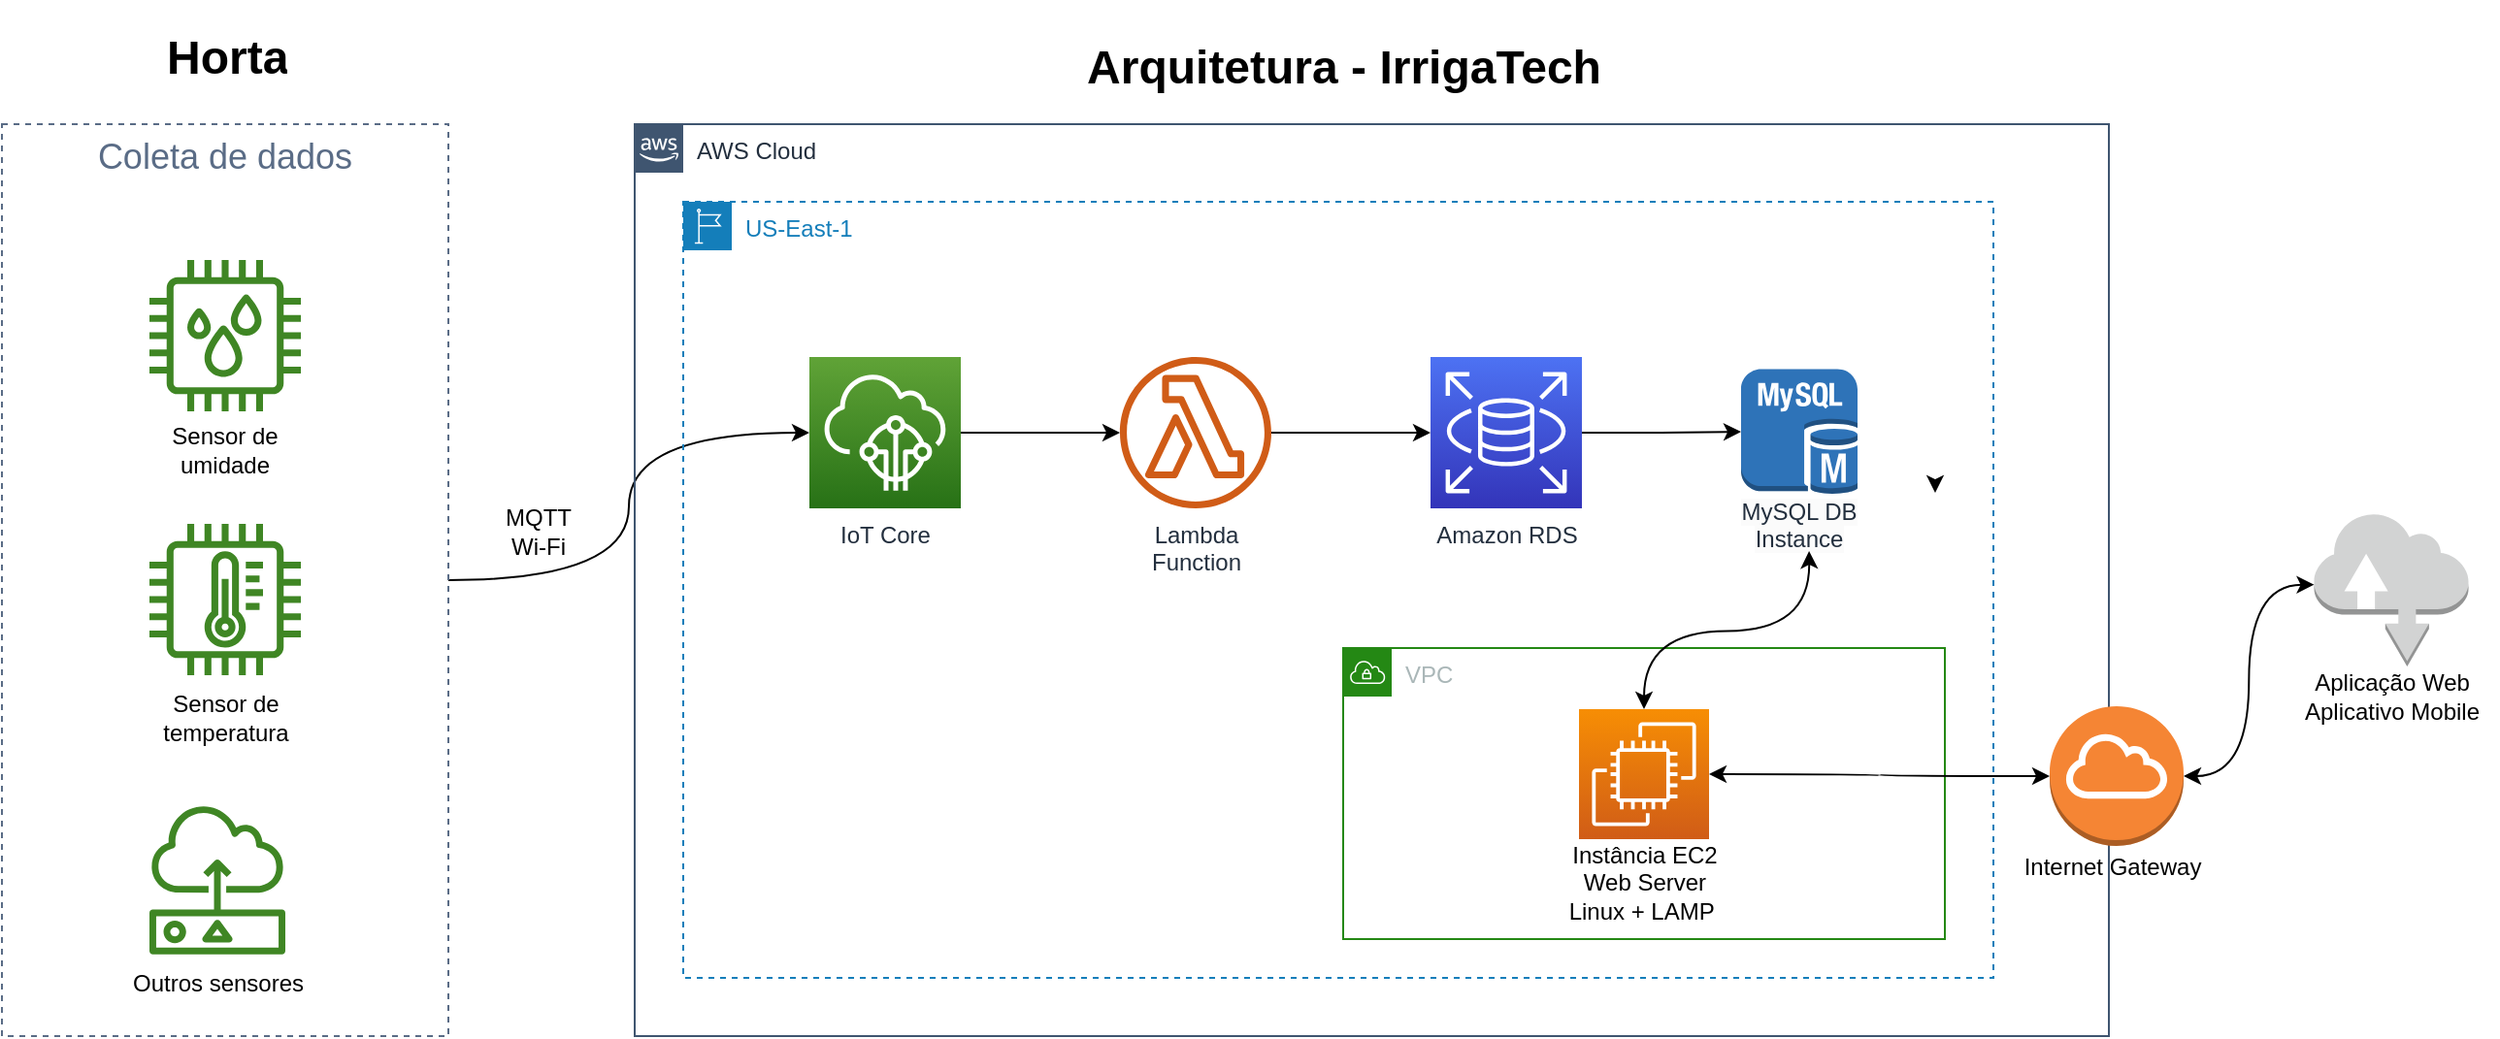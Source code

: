<mxfile version="21.6.6" type="github">
  <diagram id="Ht1M8jgEwFfnCIfOTk4-" name="Page-1">
    <mxGraphModel dx="1509" dy="3289" grid="1" gridSize="10" guides="1" tooltips="1" connect="1" arrows="1" fold="1" page="1" pageScale="1" pageWidth="1169" pageHeight="827" math="0" shadow="0">
      <root>
        <mxCell id="0" />
        <mxCell id="1" parent="0" />
        <mxCell id="kr5C1dYKx8-NlbAN7hlA-49" style="edgeStyle=orthogonalEdgeStyle;rounded=0;orthogonalLoop=1;jettySize=auto;html=1;curved=1;" edge="1" parent="1" source="kr5C1dYKx8-NlbAN7hlA-40" target="kr5C1dYKx8-NlbAN7hlA-3">
          <mxGeometry relative="1" as="geometry" />
        </mxCell>
        <mxCell id="kr5C1dYKx8-NlbAN7hlA-40" value="&lt;font style=&quot;font-size: 18px;&quot;&gt;Coleta de dados&lt;/font&gt;" style="fillColor=none;strokeColor=#5A6C86;dashed=1;verticalAlign=top;fontStyle=0;fontColor=#5A6C86;whiteSpace=wrap;html=1;" vertex="1" parent="1">
          <mxGeometry x="104" y="-1600" width="230" height="470" as="geometry" />
        </mxCell>
        <mxCell id="UEzPUAAOIrF-is8g5C7q-154" value="AWS Cloud" style="points=[[0,0],[0.25,0],[0.5,0],[0.75,0],[1,0],[1,0.25],[1,0.5],[1,0.75],[1,1],[0.75,1],[0.5,1],[0.25,1],[0,1],[0,0.75],[0,0.5],[0,0.25]];outlineConnect=0;gradientColor=none;html=1;whiteSpace=wrap;fontSize=12;fontStyle=0;shape=mxgraph.aws4.group;grIcon=mxgraph.aws4.group_aws_cloud_alt;strokeColor=#3F5570;fillColor=none;verticalAlign=top;align=left;spacingLeft=30;fontColor=#232F3E;dashed=0;labelBackgroundColor=#ffffff;container=1;pointerEvents=0;collapsible=0;recursiveResize=0;" parent="1" vertex="1">
          <mxGeometry x="430" y="-1600" width="759.5" height="470" as="geometry" />
        </mxCell>
        <mxCell id="kr5C1dYKx8-NlbAN7hlA-50" value="US-East-1&lt;br&gt;" style="points=[[0,0],[0.25,0],[0.5,0],[0.75,0],[1,0],[1,0.25],[1,0.5],[1,0.75],[1,1],[0.75,1],[0.5,1],[0.25,1],[0,1],[0,0.75],[0,0.5],[0,0.25]];outlineConnect=0;gradientColor=none;html=1;whiteSpace=wrap;fontSize=12;fontStyle=0;container=1;pointerEvents=0;collapsible=0;recursiveResize=0;shape=mxgraph.aws4.group;grIcon=mxgraph.aws4.group_region;strokeColor=#147EBA;fillColor=none;verticalAlign=top;align=left;spacingLeft=30;fontColor=#147EBA;dashed=1;" vertex="1" parent="UEzPUAAOIrF-is8g5C7q-154">
          <mxGeometry x="25" y="40" width="675" height="400" as="geometry" />
        </mxCell>
        <mxCell id="kr5C1dYKx8-NlbAN7hlA-52" style="edgeStyle=orthogonalEdgeStyle;rounded=0;orthogonalLoop=1;jettySize=auto;html=1;" edge="1" parent="kr5C1dYKx8-NlbAN7hlA-50" source="UEzPUAAOIrF-is8g5C7q-161" target="kr5C1dYKx8-NlbAN7hlA-10">
          <mxGeometry relative="1" as="geometry" />
        </mxCell>
        <mxCell id="UEzPUAAOIrF-is8g5C7q-161" value="Lambda&lt;br&gt;Function&lt;br&gt;" style="outlineConnect=0;fontColor=#232F3E;gradientColor=none;fillColor=#D05C17;strokeColor=none;dashed=0;verticalLabelPosition=bottom;verticalAlign=top;align=center;html=1;fontSize=12;fontStyle=0;aspect=fixed;pointerEvents=1;shape=mxgraph.aws4.lambda_function;labelBackgroundColor=#ffffff;" parent="kr5C1dYKx8-NlbAN7hlA-50" vertex="1">
          <mxGeometry x="225" y="80" width="78" height="78" as="geometry" />
        </mxCell>
        <mxCell id="kr5C1dYKx8-NlbAN7hlA-62" style="edgeStyle=orthogonalEdgeStyle;rounded=0;orthogonalLoop=1;jettySize=auto;html=1;entryX=0;entryY=0.5;entryDx=0;entryDy=0;entryPerimeter=0;" edge="1" parent="kr5C1dYKx8-NlbAN7hlA-50" source="kr5C1dYKx8-NlbAN7hlA-10" target="kr5C1dYKx8-NlbAN7hlA-13">
          <mxGeometry relative="1" as="geometry" />
        </mxCell>
        <mxCell id="kr5C1dYKx8-NlbAN7hlA-10" value="Amazon RDS" style="sketch=0;points=[[0,0,0],[0.25,0,0],[0.5,0,0],[0.75,0,0],[1,0,0],[0,1,0],[0.25,1,0],[0.5,1,0],[0.75,1,0],[1,1,0],[0,0.25,0],[0,0.5,0],[0,0.75,0],[1,0.25,0],[1,0.5,0],[1,0.75,0]];outlineConnect=0;fontColor=#232F3E;gradientColor=#4D72F3;gradientDirection=north;fillColor=#3334B9;strokeColor=#ffffff;dashed=0;verticalLabelPosition=bottom;verticalAlign=top;align=center;html=1;fontSize=12;fontStyle=0;aspect=fixed;shape=mxgraph.aws4.resourceIcon;resIcon=mxgraph.aws4.rds;" vertex="1" parent="kr5C1dYKx8-NlbAN7hlA-50">
          <mxGeometry x="385" y="80" width="78" height="78" as="geometry" />
        </mxCell>
        <mxCell id="kr5C1dYKx8-NlbAN7hlA-8" value="" style="group" vertex="1" connectable="0" parent="kr5C1dYKx8-NlbAN7hlA-50">
          <mxGeometry x="65" y="80" width="78" height="118" as="geometry" />
        </mxCell>
        <mxCell id="kr5C1dYKx8-NlbAN7hlA-6" value="&lt;div style=&quot;text-align: center;&quot;&gt;&lt;font color=&quot;#232f3e&quot;&gt;&lt;span style=&quot;background-color: rgb(255, 255, 255);&quot;&gt;IoT Core&lt;/span&gt;&lt;/font&gt;&lt;/div&gt;" style="text;whiteSpace=wrap;html=1;" vertex="1" parent="kr5C1dYKx8-NlbAN7hlA-8">
          <mxGeometry x="13.5" y="78" width="51" height="40" as="geometry" />
        </mxCell>
        <mxCell id="kr5C1dYKx8-NlbAN7hlA-3" value="" style="sketch=0;points=[[0,0,0],[0.25,0,0],[0.5,0,0],[0.75,0,0],[1,0,0],[0,1,0],[0.25,1,0],[0.5,1,0],[0.75,1,0],[1,1,0],[0,0.25,0],[0,0.5,0],[0,0.75,0],[1,0.25,0],[1,0.5,0],[1,0.75,0]];outlineConnect=0;fontColor=#232F3E;gradientColor=#60A337;gradientDirection=north;fillColor=#277116;strokeColor=#ffffff;dashed=0;verticalLabelPosition=bottom;verticalAlign=top;align=center;html=1;fontSize=12;fontStyle=0;aspect=fixed;shape=mxgraph.aws4.resourceIcon;resIcon=mxgraph.aws4.iot_core;" vertex="1" parent="kr5C1dYKx8-NlbAN7hlA-8">
          <mxGeometry width="78" height="78" as="geometry" />
        </mxCell>
        <mxCell id="kr5C1dYKx8-NlbAN7hlA-51" style="edgeStyle=orthogonalEdgeStyle;rounded=0;orthogonalLoop=1;jettySize=auto;html=1;exitX=1;exitY=0.5;exitDx=0;exitDy=0;exitPerimeter=0;" edge="1" parent="kr5C1dYKx8-NlbAN7hlA-50" source="kr5C1dYKx8-NlbAN7hlA-3" target="UEzPUAAOIrF-is8g5C7q-161">
          <mxGeometry relative="1" as="geometry" />
        </mxCell>
        <mxCell id="kr5C1dYKx8-NlbAN7hlA-16" value="" style="group" vertex="1" connectable="0" parent="kr5C1dYKx8-NlbAN7hlA-50">
          <mxGeometry x="540" y="86.25" width="70" height="99.5" as="geometry" />
        </mxCell>
        <mxCell id="kr5C1dYKx8-NlbAN7hlA-13" value="" style="outlineConnect=0;dashed=0;verticalLabelPosition=bottom;verticalAlign=top;align=center;html=1;shape=mxgraph.aws3.mysql_db_instance;fillColor=#2E73B8;gradientColor=none;" vertex="1" parent="kr5C1dYKx8-NlbAN7hlA-16">
          <mxGeometry x="5" width="60" height="64.5" as="geometry" />
        </mxCell>
        <mxCell id="kr5C1dYKx8-NlbAN7hlA-14" value="&lt;span style=&quot;color: rgb(35, 47, 62); font-family: Helvetica; font-size: 12px; font-style: normal; font-variant-ligatures: normal; font-variant-caps: normal; font-weight: 400; letter-spacing: normal; orphans: 2; text-indent: 0px; text-transform: none; widows: 2; word-spacing: 0px; -webkit-text-stroke-width: 0px; background-color: rgb(251, 251, 251); text-decoration-thickness: initial; text-decoration-style: initial; text-decoration-color: initial; float: none; display: inline !important;&quot;&gt;MySQL DB Instance&lt;/span&gt;" style="text;whiteSpace=wrap;html=1;align=center;fillColor=none;" vertex="1" parent="kr5C1dYKx8-NlbAN7hlA-16">
          <mxGeometry y="59.5" width="70" height="40" as="geometry" />
        </mxCell>
        <mxCell id="kr5C1dYKx8-NlbAN7hlA-70" style="edgeStyle=elbowEdgeStyle;orthogonalLoop=1;jettySize=auto;html=1;entryX=0.55;entryY=1.006;entryDx=0;entryDy=0;entryPerimeter=0;elbow=vertical;strokeColor=default;curved=1;" edge="1" parent="kr5C1dYKx8-NlbAN7hlA-50" source="kr5C1dYKx8-NlbAN7hlA-50">
          <mxGeometry relative="1" as="geometry">
            <mxPoint x="645.25" y="220" as="sourcePoint" />
            <mxPoint x="645" y="150" as="targetPoint" />
            <Array as="points" />
          </mxGeometry>
        </mxCell>
        <mxCell id="kr5C1dYKx8-NlbAN7hlA-80" value="VPC" style="points=[[0,0],[0.25,0],[0.5,0],[0.75,0],[1,0],[1,0.25],[1,0.5],[1,0.75],[1,1],[0.75,1],[0.5,1],[0.25,1],[0,1],[0,0.75],[0,0.5],[0,0.25]];outlineConnect=0;gradientColor=none;html=1;whiteSpace=wrap;fontSize=12;fontStyle=0;container=1;pointerEvents=0;collapsible=0;recursiveResize=0;shape=mxgraph.aws4.group;grIcon=mxgraph.aws4.group_vpc;strokeColor=#248814;fillColor=none;verticalAlign=top;align=left;spacingLeft=30;fontColor=#AAB7B8;dashed=0;" vertex="1" parent="kr5C1dYKx8-NlbAN7hlA-50">
          <mxGeometry x="340" y="230" width="310" height="150" as="geometry" />
        </mxCell>
        <mxCell id="kr5C1dYKx8-NlbAN7hlA-20" value="&lt;h1&gt;&lt;span style=&quot;background-color: initial;&quot;&gt;Horta&lt;/span&gt;&lt;br&gt;&lt;/h1&gt;" style="text;html=1;strokeColor=none;fillColor=none;spacing=5;spacingTop=-20;whiteSpace=wrap;overflow=hidden;rounded=0;" vertex="1" parent="1">
          <mxGeometry x="184" y="-1654" width="70" height="40" as="geometry" />
        </mxCell>
        <mxCell id="kr5C1dYKx8-NlbAN7hlA-21" value="" style="group" vertex="1" connectable="0" parent="1">
          <mxGeometry x="180" y="-1530" width="78" height="267.5" as="geometry" />
        </mxCell>
        <mxCell id="kr5C1dYKx8-NlbAN7hlA-23" value="" style="group" vertex="1" connectable="0" parent="kr5C1dYKx8-NlbAN7hlA-21">
          <mxGeometry width="78" height="267.5" as="geometry" />
        </mxCell>
        <mxCell id="kr5C1dYKx8-NlbAN7hlA-17" value="" style="sketch=0;outlineConnect=0;fontColor=#232F3E;gradientColor=none;fillColor=#3F8624;strokeColor=none;dashed=0;verticalLabelPosition=bottom;verticalAlign=top;align=center;html=1;fontSize=12;fontStyle=0;aspect=fixed;pointerEvents=1;shape=mxgraph.aws4.iot_thing_humidity_sensor;" vertex="1" parent="kr5C1dYKx8-NlbAN7hlA-23">
          <mxGeometry width="78" height="78" as="geometry" />
        </mxCell>
        <mxCell id="kr5C1dYKx8-NlbAN7hlA-19" value="Sensor de umidade" style="text;html=1;strokeColor=none;fillColor=none;align=center;verticalAlign=middle;whiteSpace=wrap;rounded=0;" vertex="1" parent="kr5C1dYKx8-NlbAN7hlA-23">
          <mxGeometry x="9" y="78" width="60" height="40" as="geometry" />
        </mxCell>
        <mxCell id="kr5C1dYKx8-NlbAN7hlA-24" value="" style="group" vertex="1" connectable="0" parent="kr5C1dYKx8-NlbAN7hlA-23">
          <mxGeometry y="130" width="78" height="126" as="geometry" />
        </mxCell>
        <mxCell id="kr5C1dYKx8-NlbAN7hlA-42" value="" style="group" vertex="1" connectable="0" parent="kr5C1dYKx8-NlbAN7hlA-24">
          <mxGeometry y="6" width="78" height="120" as="geometry" />
        </mxCell>
        <mxCell id="kr5C1dYKx8-NlbAN7hlA-22" value="Sensor de temperatura" style="text;html=1;strokeColor=none;fillColor=none;align=center;verticalAlign=middle;whiteSpace=wrap;rounded=0;" vertex="1" parent="kr5C1dYKx8-NlbAN7hlA-42">
          <mxGeometry x="8.5" y="80" width="61" height="40" as="geometry" />
        </mxCell>
        <mxCell id="kr5C1dYKx8-NlbAN7hlA-41" value="" style="sketch=0;outlineConnect=0;fontColor=#232F3E;gradientColor=none;fillColor=#3F8624;strokeColor=none;dashed=0;verticalLabelPosition=bottom;verticalAlign=top;align=center;html=1;fontSize=12;fontStyle=0;aspect=fixed;pointerEvents=1;shape=mxgraph.aws4.iot_thing_temperature_sensor;" vertex="1" parent="kr5C1dYKx8-NlbAN7hlA-42">
          <mxGeometry width="78" height="78" as="geometry" />
        </mxCell>
        <mxCell id="kr5C1dYKx8-NlbAN7hlA-2" value="Arquitetura - IrrigaTech" style="text;strokeColor=none;fillColor=none;html=1;fontSize=24;fontStyle=1;verticalAlign=middle;align=center;" vertex="1" parent="1">
          <mxGeometry x="642.5" y="-1654" width="305" height="50" as="geometry" />
        </mxCell>
        <mxCell id="kr5C1dYKx8-NlbAN7hlA-46" value="" style="sketch=0;outlineConnect=0;fontColor=#232F3E;gradientColor=none;fillColor=#3F8624;strokeColor=none;dashed=0;verticalLabelPosition=bottom;verticalAlign=top;align=center;html=1;fontSize=12;fontStyle=0;aspect=fixed;pointerEvents=1;shape=mxgraph.aws4.sensor;" vertex="1" parent="1">
          <mxGeometry x="180" y="-1250" width="70" height="78" as="geometry" />
        </mxCell>
        <mxCell id="kr5C1dYKx8-NlbAN7hlA-47" value="Outros sensores" style="text;html=1;align=center;verticalAlign=middle;resizable=0;points=[];autosize=1;strokeColor=none;fillColor=none;" vertex="1" parent="1">
          <mxGeometry x="160" y="-1172" width="110" height="30" as="geometry" />
        </mxCell>
        <mxCell id="kr5C1dYKx8-NlbAN7hlA-54" value="MQTT&lt;br&gt;Wi-Fi" style="text;html=1;align=center;verticalAlign=middle;resizable=0;points=[];autosize=1;strokeColor=none;fillColor=none;" vertex="1" parent="1">
          <mxGeometry x="350" y="-1410" width="60" height="40" as="geometry" />
        </mxCell>
        <mxCell id="kr5C1dYKx8-NlbAN7hlA-79" value="" style="group" vertex="1" connectable="0" parent="1">
          <mxGeometry x="1280" y="-1400" width="110" height="114.5" as="geometry" />
        </mxCell>
        <mxCell id="kr5C1dYKx8-NlbAN7hlA-61" value="Aplicação Web&lt;br&gt;Aplicativo Mobile" style="text;html=1;align=center;verticalAlign=middle;resizable=0;points=[];autosize=1;strokeColor=none;fillColor=none;" vertex="1" parent="kr5C1dYKx8-NlbAN7hlA-79">
          <mxGeometry y="74.5" width="110" height="40" as="geometry" />
        </mxCell>
        <mxCell id="kr5C1dYKx8-NlbAN7hlA-59" value="" style="outlineConnect=0;dashed=0;verticalLabelPosition=bottom;verticalAlign=top;align=center;html=1;shape=mxgraph.aws3.internet;fillColor=#D2D3D3;gradientColor=none;" vertex="1" parent="kr5C1dYKx8-NlbAN7hlA-79">
          <mxGeometry x="15.25" width="79.5" height="79.5" as="geometry" />
        </mxCell>
        <mxCell id="kr5C1dYKx8-NlbAN7hlA-85" value="" style="group" vertex="1" connectable="0" parent="1">
          <mxGeometry x="1135.5" y="-1300" width="110" height="97.5" as="geometry" />
        </mxCell>
        <mxCell id="kr5C1dYKx8-NlbAN7hlA-83" value="" style="outlineConnect=0;dashed=0;verticalLabelPosition=bottom;verticalAlign=top;align=center;html=1;shape=mxgraph.aws3.internet_gateway;fillColor=#F58534;gradientColor=none;" vertex="1" parent="kr5C1dYKx8-NlbAN7hlA-85">
          <mxGeometry x="23.5" width="69" height="72" as="geometry" />
        </mxCell>
        <mxCell id="kr5C1dYKx8-NlbAN7hlA-84" value="Internet Gateway" style="text;html=1;align=center;verticalAlign=middle;resizable=0;points=[];autosize=1;strokeColor=none;fillColor=none;" vertex="1" parent="kr5C1dYKx8-NlbAN7hlA-85">
          <mxGeometry y="67.5" width="110" height="30" as="geometry" />
        </mxCell>
        <mxCell id="kr5C1dYKx8-NlbAN7hlA-69" value="" style="group" vertex="1" connectable="0" parent="1">
          <mxGeometry x="900" y="-1305.5" width="100" height="126" as="geometry" />
        </mxCell>
        <mxCell id="kr5C1dYKx8-NlbAN7hlA-64" value="" style="sketch=0;points=[[0,0,0],[0.25,0,0],[0.5,0,0],[0.75,0,0],[1,0,0],[0,1,0],[0.25,1,0],[0.5,1,0],[0.75,1,0],[1,1,0],[0,0.25,0],[0,0.5,0],[0,0.75,0],[1,0.25,0],[1,0.5,0],[1,0.75,0]];outlineConnect=0;fontColor=#232F3E;gradientColor=#F78E04;gradientDirection=north;fillColor=#D05C17;strokeColor=#ffffff;dashed=0;verticalLabelPosition=bottom;verticalAlign=top;align=center;html=1;fontSize=12;fontStyle=0;aspect=fixed;shape=mxgraph.aws4.resourceIcon;resIcon=mxgraph.aws4.ec2;" vertex="1" parent="kr5C1dYKx8-NlbAN7hlA-69">
          <mxGeometry x="16.5" y="7" width="67" height="67" as="geometry" />
        </mxCell>
        <mxCell id="kr5C1dYKx8-NlbAN7hlA-67" value="Instância EC2&lt;br&gt;Web Server &lt;br&gt;Linux + LAMP&amp;nbsp;" style="text;html=1;align=center;verticalAlign=middle;resizable=0;points=[];autosize=1;strokeColor=none;fillColor=none;" vertex="1" parent="kr5C1dYKx8-NlbAN7hlA-69">
          <mxGeometry y="66" width="100" height="60" as="geometry" />
        </mxCell>
        <mxCell id="kr5C1dYKx8-NlbAN7hlA-81" style="edgeStyle=orthogonalEdgeStyle;rounded=0;orthogonalLoop=1;jettySize=auto;html=1;entryX=0.572;entryY=1.032;entryDx=0;entryDy=0;entryPerimeter=0;exitX=0.5;exitY=0;exitDx=0;exitDy=0;exitPerimeter=0;startArrow=classic;startFill=1;curved=1;" edge="1" parent="1" source="kr5C1dYKx8-NlbAN7hlA-64">
          <mxGeometry relative="1" as="geometry">
            <mxPoint x="950" y="-1305.5" as="sourcePoint" />
            <mxPoint x="1035.04" y="-1379.97" as="targetPoint" />
          </mxGeometry>
        </mxCell>
        <mxCell id="kr5C1dYKx8-NlbAN7hlA-88" style="edgeStyle=orthogonalEdgeStyle;rounded=0;orthogonalLoop=1;jettySize=auto;html=1;curved=1;startArrow=classic;startFill=1;" edge="1" parent="1" source="kr5C1dYKx8-NlbAN7hlA-83" target="kr5C1dYKx8-NlbAN7hlA-64">
          <mxGeometry relative="1" as="geometry" />
        </mxCell>
        <mxCell id="kr5C1dYKx8-NlbAN7hlA-89" style="edgeStyle=orthogonalEdgeStyle;rounded=0;orthogonalLoop=1;jettySize=auto;html=1;entryX=0;entryY=0.47;entryDx=0;entryDy=0;entryPerimeter=0;curved=1;startArrow=classic;startFill=1;" edge="1" parent="1" source="kr5C1dYKx8-NlbAN7hlA-83" target="kr5C1dYKx8-NlbAN7hlA-59">
          <mxGeometry relative="1" as="geometry" />
        </mxCell>
      </root>
    </mxGraphModel>
  </diagram>
</mxfile>

